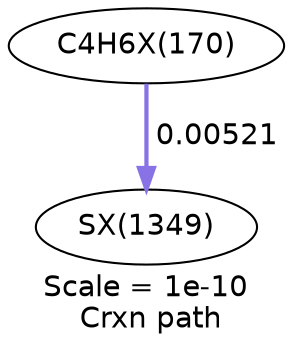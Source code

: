 digraph reaction_paths {
center=1;
s39 -> s67[fontname="Helvetica", style="setlinewidth(2.03)", arrowsize=1.02, color="0.7, 0.505, 0.9"
, label=" 0.00521"];
s39 [ fontname="Helvetica", label="C4H6X(170)"];
s67 [ fontname="Helvetica", label="SX(1349)"];
 label = "Scale = 1e-10\l Crxn path";
 fontname = "Helvetica";
}
